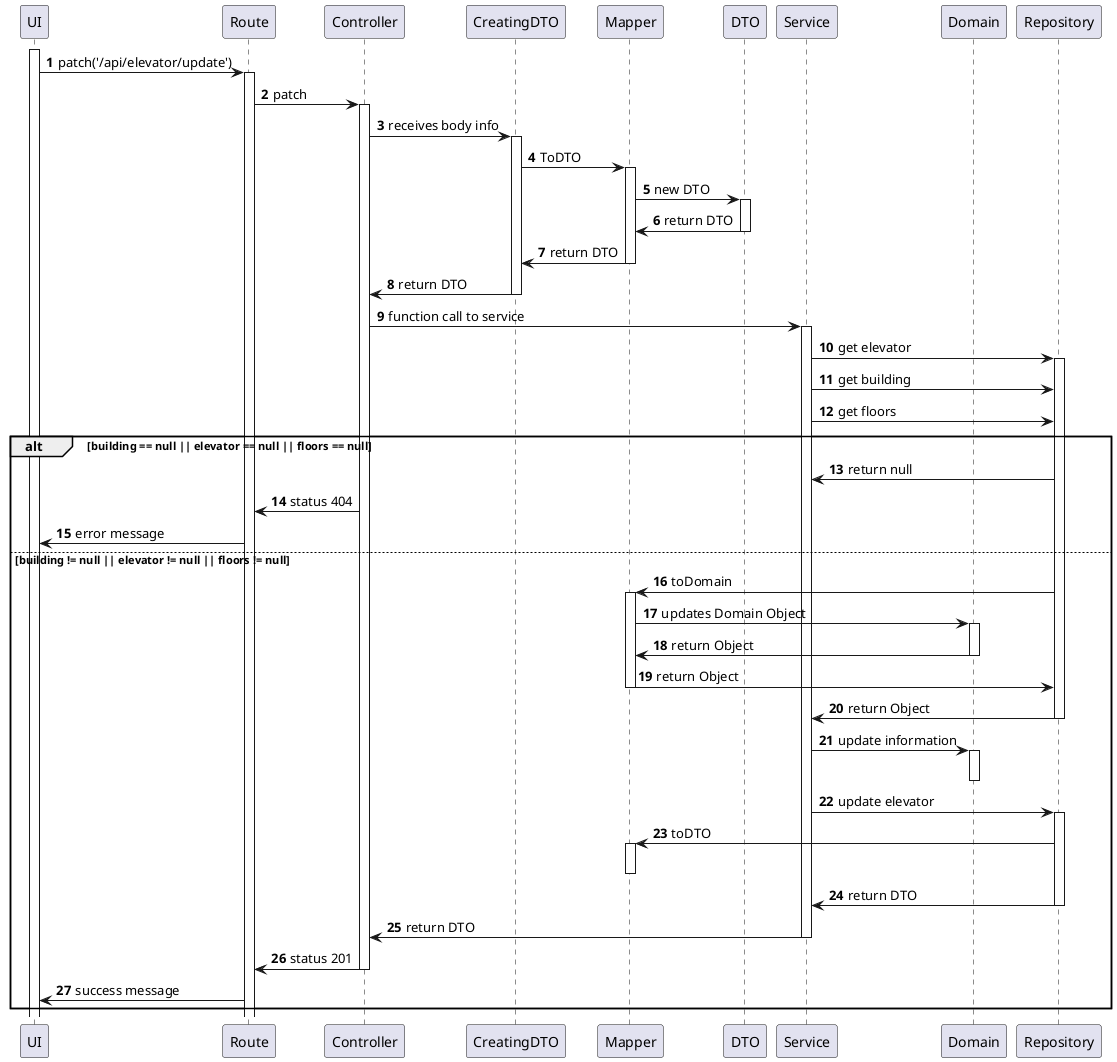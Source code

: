 @startuml
'https://plantuml.com/sequence-diagram

autonumber

participant UI as UI
participant Route  as R
participant Controller as C
participant CreatingDTO as CDTO
participant Mapper as M
participant DTO as DTO
participant Service as S
participant Domain as D
participant Repository as Repo


activate UI

UI -> R : patch('/api/elevator/update')

activate R

R -> C : patch

activate C

C -> CDTO : receives body info

activate CDTO

CDTO -> M : ToDTO

activate M

M -> DTO : new DTO

activate DTO

DTO -> M : return DTO

deactivate DTO

M -> CDTO : return DTO

deactivate M

CDTO -> C : return DTO

deactivate CDTO

C -> S : function call to service

activate S

S -> Repo : get elevator

activate Repo

S -> Repo : get building

S -> Repo : get floors

alt building == null || elevator == null || floors == null

Repo -> S : return null

C -> R : status 404
R -> UI : error message

else building != null || elevator != null || floors != null

Repo -> M : toDomain

activate M

M -> D : updates Domain Object

activate D

D -> M : return Object

deactivate D

M -> Repo : return Object

deactivate M

Repo -> S : return Object

deactivate Repo

S -> D : update information

activate D
deactivate D

S-> Repo : update elevator

activate Repo

Repo -> M : toDTO

activate M
deactivate M

Repo -> S : return DTO

deactivate Repo

S-> C : return DTO

deactivate S

C -> R : status 201

deactivate C

R -> UI : success message
end alt

@enduml
